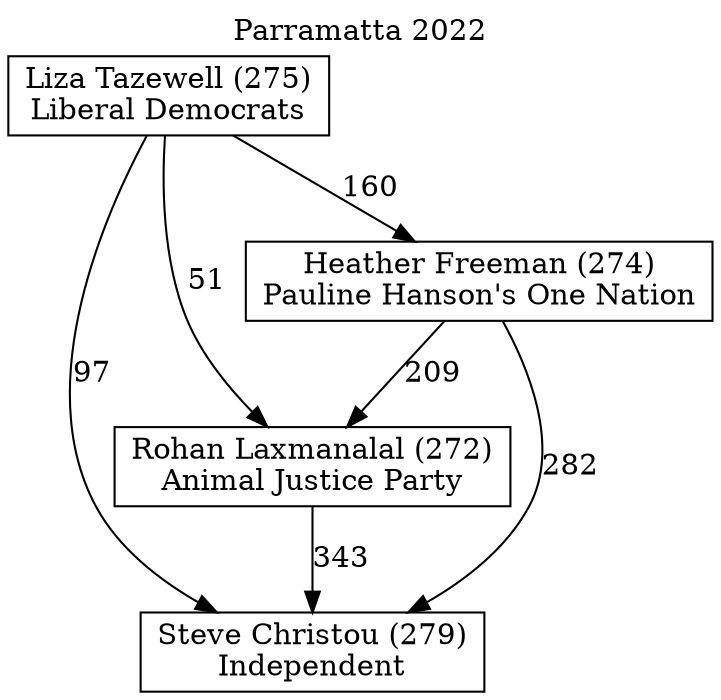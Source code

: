 // House preference flow
digraph "Steve Christou (279)_Parramatta_2022" {
	graph [label="Parramatta 2022" labelloc=t mclimit=10]
	node [shape=box]
	"Steve Christou (279)" [label="Steve Christou (279)
Independent"]
	"Rohan Laxmanalal (272)" [label="Rohan Laxmanalal (272)
Animal Justice Party"]
	"Heather Freeman (274)" [label="Heather Freeman (274)
Pauline Hanson's One Nation"]
	"Liza Tazewell (275)" [label="Liza Tazewell (275)
Liberal Democrats"]
	"Rohan Laxmanalal (272)" -> "Steve Christou (279)" [label=343]
	"Heather Freeman (274)" -> "Rohan Laxmanalal (272)" [label=209]
	"Liza Tazewell (275)" -> "Heather Freeman (274)" [label=160]
	"Heather Freeman (274)" -> "Steve Christou (279)" [label=282]
	"Liza Tazewell (275)" -> "Steve Christou (279)" [label=97]
	"Liza Tazewell (275)" -> "Rohan Laxmanalal (272)" [label=51]
}

